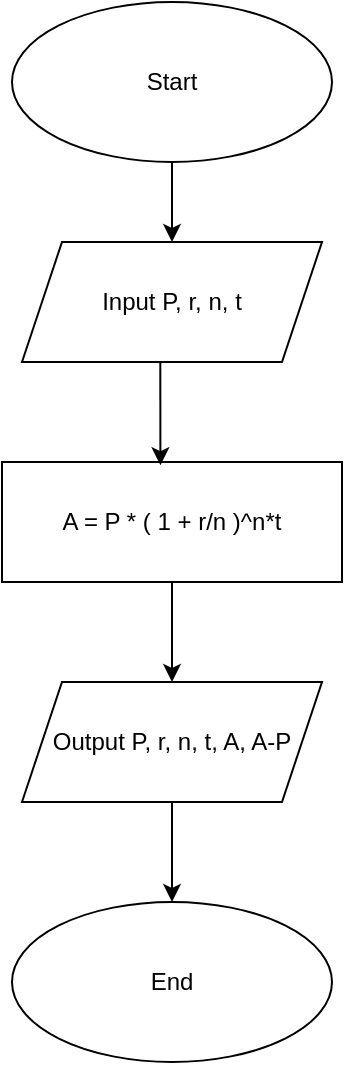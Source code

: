<mxfile version="24.7.17">
  <diagram id="UGf8eOms1rXhz4Y7dQsD" name="Сторінка-1">
    <mxGraphModel dx="1034" dy="454" grid="1" gridSize="10" guides="1" tooltips="1" connect="1" arrows="1" fold="1" page="1" pageScale="1" pageWidth="827" pageHeight="1169" math="0" shadow="0">
      <root>
        <mxCell id="0" />
        <mxCell id="1" parent="0" />
        <mxCell id="ZJ1bZm1pTV3pzfaRBoEJ-1" value="Start" style="ellipse;whiteSpace=wrap;html=1;" vertex="1" parent="1">
          <mxGeometry x="170" y="20" width="160" height="80" as="geometry" />
        </mxCell>
        <mxCell id="ZJ1bZm1pTV3pzfaRBoEJ-2" value="End" style="ellipse;whiteSpace=wrap;html=1;" vertex="1" parent="1">
          <mxGeometry x="170" y="470" width="160" height="80" as="geometry" />
        </mxCell>
        <mxCell id="ZJ1bZm1pTV3pzfaRBoEJ-3" value="Input P, r, n, t" style="shape=parallelogram;perimeter=parallelogramPerimeter;whiteSpace=wrap;html=1;fixedSize=1;" vertex="1" parent="1">
          <mxGeometry x="175" y="140" width="150" height="60" as="geometry" />
        </mxCell>
        <mxCell id="ZJ1bZm1pTV3pzfaRBoEJ-4" value="Output P, r, n, t, A, A-P" style="shape=parallelogram;perimeter=parallelogramPerimeter;whiteSpace=wrap;html=1;fixedSize=1;" vertex="1" parent="1">
          <mxGeometry x="175" y="360" width="150" height="60" as="geometry" />
        </mxCell>
        <mxCell id="ZJ1bZm1pTV3pzfaRBoEJ-5" value="A = P * ( 1 + r/n )^n*t" style="rounded=0;whiteSpace=wrap;html=1;" vertex="1" parent="1">
          <mxGeometry x="165" y="250" width="170" height="60" as="geometry" />
        </mxCell>
        <mxCell id="ZJ1bZm1pTV3pzfaRBoEJ-6" value="" style="endArrow=classic;html=1;rounded=0;exitX=0.5;exitY=1;exitDx=0;exitDy=0;" edge="1" parent="1" source="ZJ1bZm1pTV3pzfaRBoEJ-1" target="ZJ1bZm1pTV3pzfaRBoEJ-3">
          <mxGeometry width="50" height="50" relative="1" as="geometry">
            <mxPoint x="370" y="160" as="sourcePoint" />
            <mxPoint x="420" y="110" as="targetPoint" />
          </mxGeometry>
        </mxCell>
        <mxCell id="ZJ1bZm1pTV3pzfaRBoEJ-7" value="" style="endArrow=classic;html=1;rounded=0;entryX=0.466;entryY=0.027;entryDx=0;entryDy=0;entryPerimeter=0;exitX=0.461;exitY=0.994;exitDx=0;exitDy=0;exitPerimeter=0;" edge="1" parent="1" source="ZJ1bZm1pTV3pzfaRBoEJ-3" target="ZJ1bZm1pTV3pzfaRBoEJ-5">
          <mxGeometry width="50" height="50" relative="1" as="geometry">
            <mxPoint x="245" y="210" as="sourcePoint" />
            <mxPoint x="260" y="150" as="targetPoint" />
          </mxGeometry>
        </mxCell>
        <mxCell id="ZJ1bZm1pTV3pzfaRBoEJ-8" value="" style="endArrow=classic;html=1;rounded=0;exitX=0.5;exitY=1;exitDx=0;exitDy=0;" edge="1" parent="1" source="ZJ1bZm1pTV3pzfaRBoEJ-5" target="ZJ1bZm1pTV3pzfaRBoEJ-4">
          <mxGeometry width="50" height="50" relative="1" as="geometry">
            <mxPoint x="270" y="120" as="sourcePoint" />
            <mxPoint x="270" y="160" as="targetPoint" />
          </mxGeometry>
        </mxCell>
        <mxCell id="ZJ1bZm1pTV3pzfaRBoEJ-9" value="" style="endArrow=classic;html=1;rounded=0;exitX=0.5;exitY=1;exitDx=0;exitDy=0;entryX=0.5;entryY=0;entryDx=0;entryDy=0;" edge="1" parent="1" source="ZJ1bZm1pTV3pzfaRBoEJ-4" target="ZJ1bZm1pTV3pzfaRBoEJ-2">
          <mxGeometry width="50" height="50" relative="1" as="geometry">
            <mxPoint x="260" y="320" as="sourcePoint" />
            <mxPoint x="260" y="370" as="targetPoint" />
          </mxGeometry>
        </mxCell>
      </root>
    </mxGraphModel>
  </diagram>
</mxfile>
